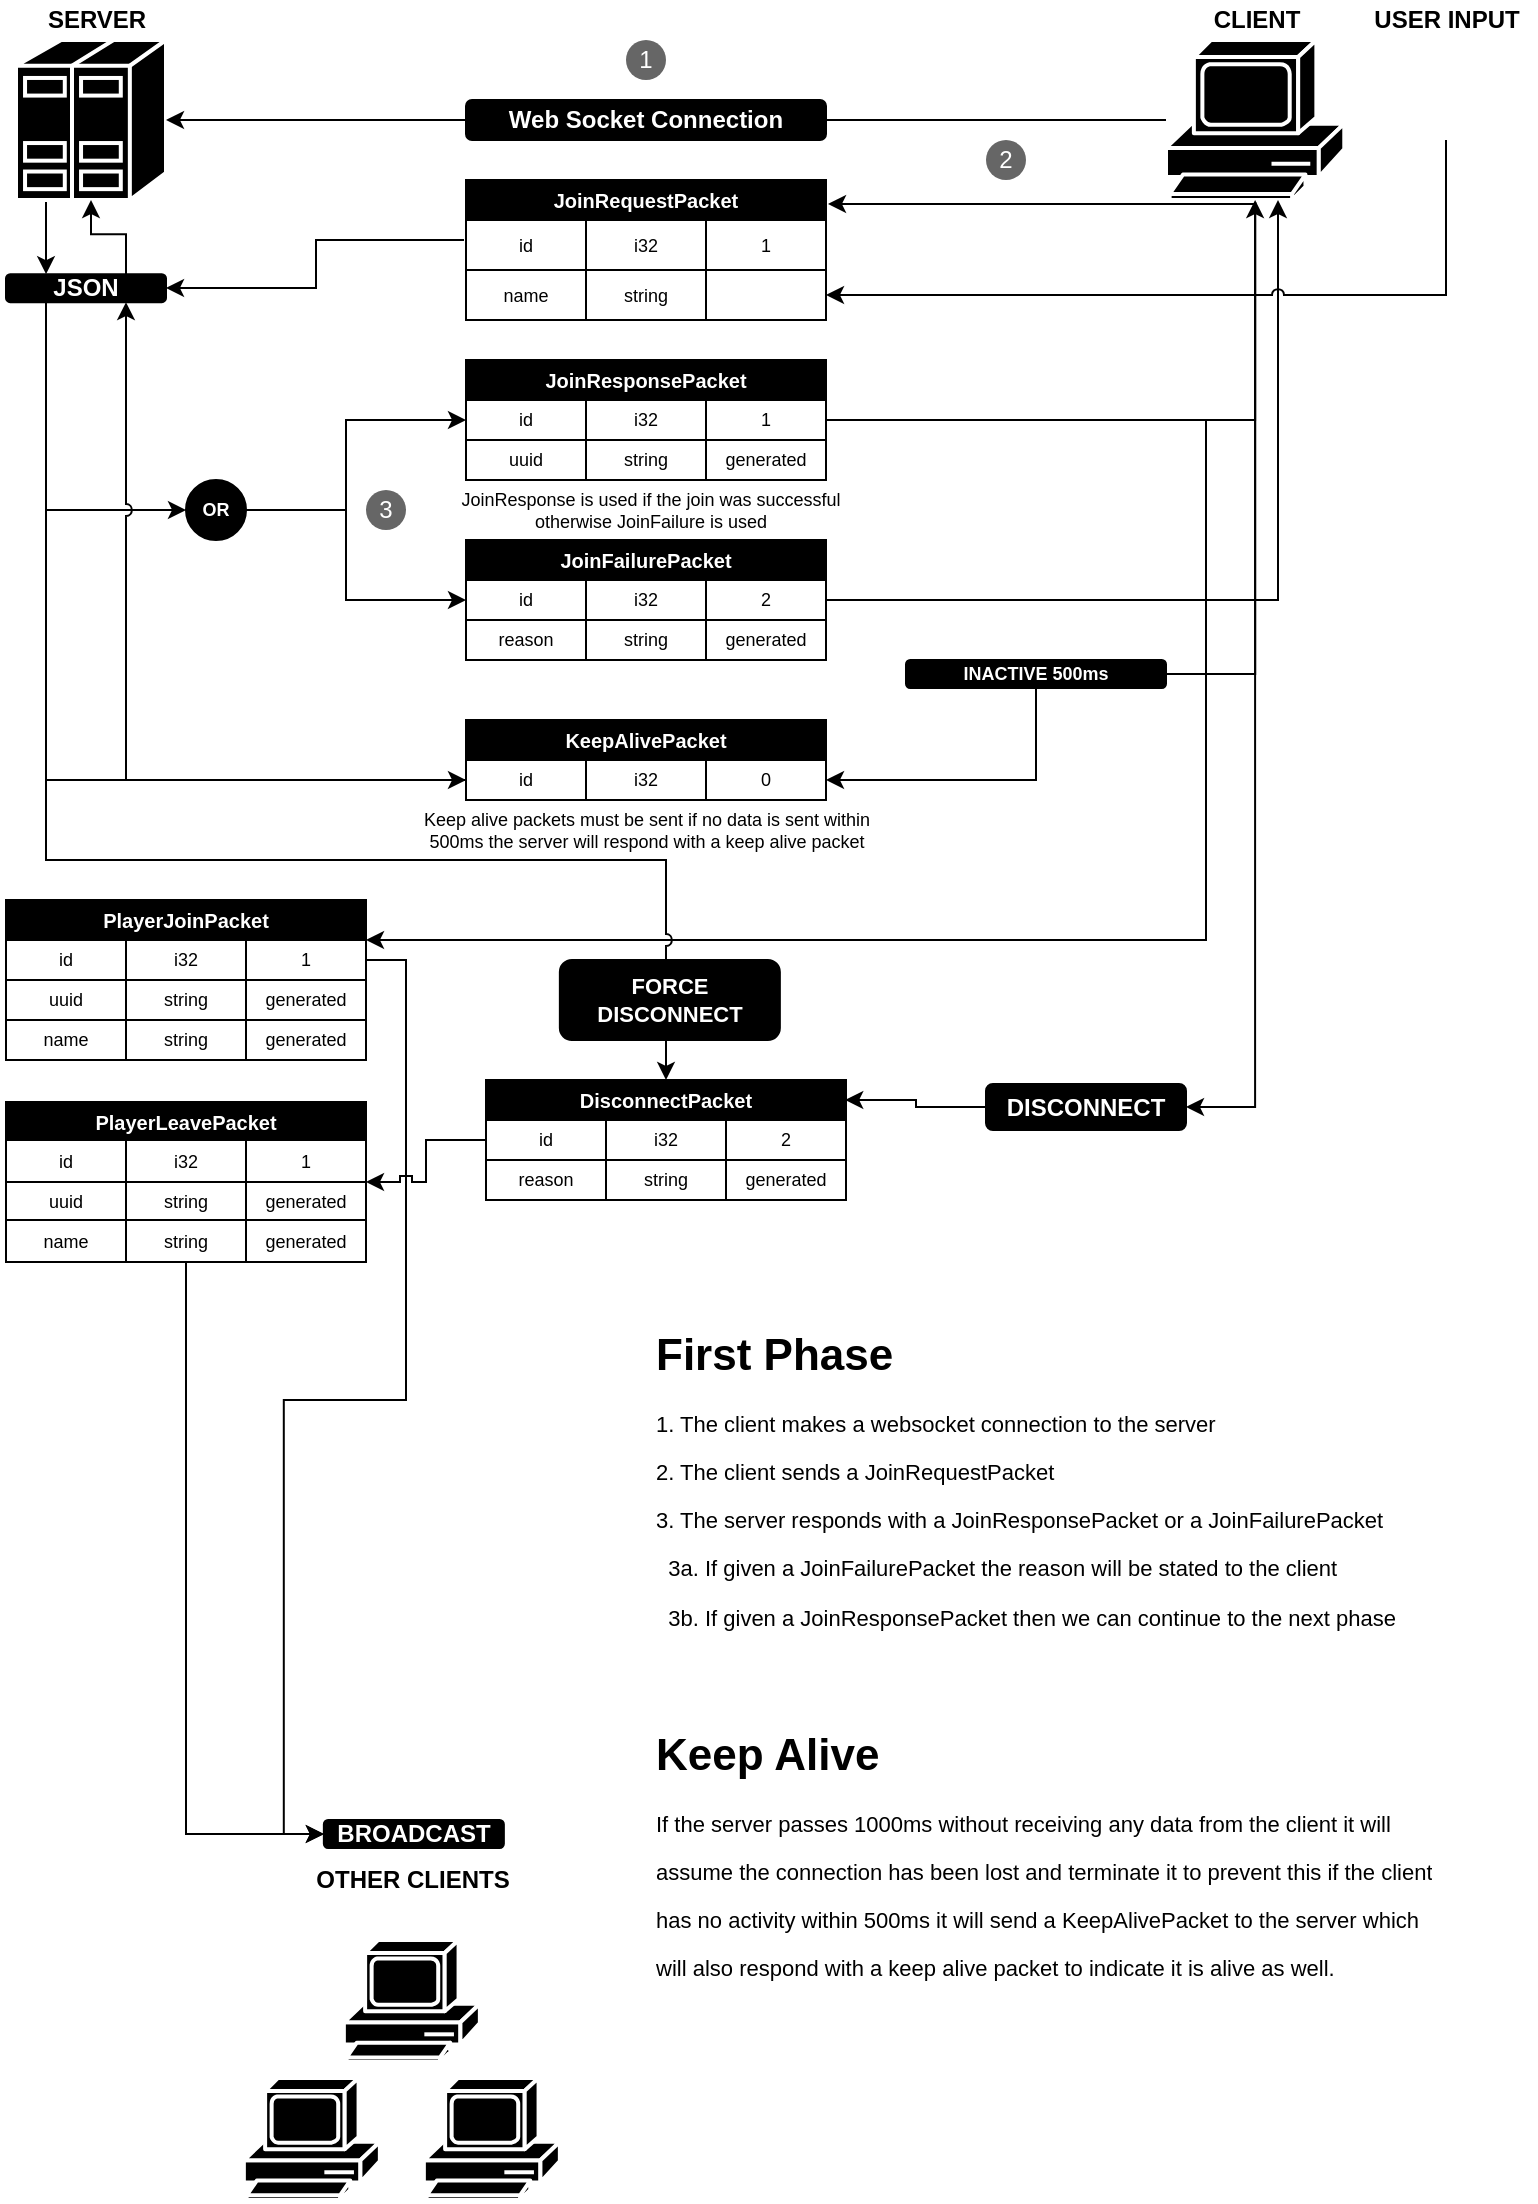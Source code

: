 <mxfile version="14.6.12" type="device"><diagram name="Page-1" id="c37626ed-c26b-45fb-9056-f9ebc6bb27b6"><mxGraphModel dx="1600" dy="981" grid="1" gridSize="10" guides="1" tooltips="1" connect="1" arrows="1" fold="1" page="1" pageScale="1" pageWidth="827" pageHeight="1169" background="#ffffff" math="0" shadow="0"><root><mxCell id="0"/><mxCell id="1" parent="0"/><mxCell id="gqt94MfRXLtXAEJnnsyI-253" value="" style="edgeStyle=orthogonalEdgeStyle;rounded=0;orthogonalLoop=1;jettySize=auto;html=1;exitX=0.5;exitY=1;exitDx=0;exitDy=0;exitPerimeter=0;entryX=1;entryY=0.5;entryDx=0;entryDy=0;fontSize=9;fontColor=#FFFFFF;endArrow=none;jumpStyle=arc;" edge="1" parent="1" source="gqt94MfRXLtXAEJnnsyI-6" target="gqt94MfRXLtXAEJnnsyI-239"><mxGeometry relative="1" as="geometry"><mxPoint x="664.57" y="120" as="sourcePoint"/><mxPoint x="450" y="410" as="targetPoint"/><Array as="points"><mxPoint x="665" y="357"/></Array></mxGeometry></mxCell><mxCell id="gqt94MfRXLtXAEJnnsyI-249" style="edgeStyle=orthogonalEdgeStyle;rounded=0;orthogonalLoop=1;jettySize=auto;html=1;exitX=0;exitY=1;exitDx=0;exitDy=0;exitPerimeter=0;entryX=0.25;entryY=0;entryDx=0;entryDy=0;fontSize=9;fontColor=#FFFFFF;" edge="1" parent="1" source="gqt94MfRXLtXAEJnnsyI-3" target="gqt94MfRXLtXAEJnnsyI-70"><mxGeometry relative="1" as="geometry"><Array as="points"><mxPoint x="60" y="120"/></Array></mxGeometry></mxCell><mxCell id="gqt94MfRXLtXAEJnnsyI-3" value="" style="shape=mxgraph.cisco.servers.standard_host;html=1;pointerEvents=1;dashed=0;strokeColor=#ffffff;strokeWidth=2;verticalLabelPosition=bottom;verticalAlign=top;align=center;outlineConnect=0;fillColor=#000000;" vertex="1" parent="1"><mxGeometry x="45" y="40" width="75" height="80" as="geometry"/></mxCell><mxCell id="gqt94MfRXLtXAEJnnsyI-5" value="&lt;b&gt;SERVER&lt;/b&gt;" style="text;html=1;align=center;verticalAlign=middle;resizable=0;points=[];autosize=1;strokeColor=none;" vertex="1" parent="1"><mxGeometry x="55" y="20" width="60" height="20" as="geometry"/></mxCell><mxCell id="gqt94MfRXLtXAEJnnsyI-13" style="edgeStyle=orthogonalEdgeStyle;rounded=0;orthogonalLoop=1;jettySize=auto;html=1;entryX=1;entryY=0.5;entryDx=0;entryDy=0;entryPerimeter=0;startArrow=none;" edge="1" parent="1" source="gqt94MfRXLtXAEJnnsyI-65" target="gqt94MfRXLtXAEJnnsyI-3"><mxGeometry relative="1" as="geometry"/></mxCell><mxCell id="gqt94MfRXLtXAEJnnsyI-170" style="edgeStyle=orthogonalEdgeStyle;rounded=0;orthogonalLoop=1;jettySize=auto;html=1;fontSize=9;fontColor=#FFFFFF;" edge="1" parent="1" source="gqt94MfRXLtXAEJnnsyI-6"><mxGeometry relative="1" as="geometry"><mxPoint x="451" y="122" as="targetPoint"/><Array as="points"><mxPoint x="665" y="122"/></Array></mxGeometry></mxCell><mxCell id="gqt94MfRXLtXAEJnnsyI-252" style="edgeStyle=orthogonalEdgeStyle;rounded=0;orthogonalLoop=1;jettySize=auto;html=1;exitX=0.5;exitY=1;exitDx=0;exitDy=0;exitPerimeter=0;entryX=1;entryY=0.5;entryDx=0;entryDy=0;fontSize=9;fontColor=#FFFFFF;startArrow=none;" edge="1" parent="1" source="gqt94MfRXLtXAEJnnsyI-239" target="gqt94MfRXLtXAEJnnsyI-229"><mxGeometry relative="1" as="geometry"/></mxCell><mxCell id="gqt94MfRXLtXAEJnnsyI-284" style="edgeStyle=orthogonalEdgeStyle;rounded=0;jumpStyle=sharp;orthogonalLoop=1;jettySize=auto;html=1;entryX=1;entryY=0.5;entryDx=0;entryDy=0;shadow=0;fontSize=9;fontColor=#FFFFFF;strokeColor=#000000;" edge="1" parent="1" source="gqt94MfRXLtXAEJnnsyI-6" target="gqt94MfRXLtXAEJnnsyI-283"><mxGeometry relative="1" as="geometry"/></mxCell><mxCell id="gqt94MfRXLtXAEJnnsyI-6" value="" style="shape=mxgraph.cisco.computers_and_peripherals.pc;html=1;pointerEvents=1;dashed=0;strokeColor=#ffffff;strokeWidth=2;verticalLabelPosition=bottom;verticalAlign=top;align=center;outlineConnect=0;fillColor=#000000;" vertex="1" parent="1"><mxGeometry x="620" y="40" width="89.14" height="80" as="geometry"/></mxCell><mxCell id="gqt94MfRXLtXAEJnnsyI-7" value="CLIENT" style="text;html=1;align=center;verticalAlign=middle;resizable=0;points=[];autosize=1;strokeColor=none;fontStyle=1" vertex="1" parent="1"><mxGeometry x="634.57" y="20" width="60" height="20" as="geometry"/></mxCell><mxCell id="gqt94MfRXLtXAEJnnsyI-15" value="1" style="ellipse;whiteSpace=wrap;html=1;aspect=fixed;strokeColor=none;fontColor=#FFFFFF;fillColor=#666666;" vertex="1" parent="1"><mxGeometry x="350" y="40" width="20" height="20" as="geometry"/></mxCell><mxCell id="gqt94MfRXLtXAEJnnsyI-65" value="&amp;nbsp;Web Socket Connection&amp;nbsp;" style="rounded=1;whiteSpace=wrap;html=1;fontColor=#FFFFFF;fillColor=#000000;gradientColor=none;fontStyle=1" vertex="1" parent="1"><mxGeometry x="270" y="70" width="180" height="20" as="geometry"/></mxCell><mxCell id="gqt94MfRXLtXAEJnnsyI-66" value="" style="edgeStyle=orthogonalEdgeStyle;rounded=0;orthogonalLoop=1;jettySize=auto;html=1;entryX=1;entryY=0.5;entryDx=0;entryDy=0;entryPerimeter=0;endArrow=none;" edge="1" parent="1" source="gqt94MfRXLtXAEJnnsyI-6" target="gqt94MfRXLtXAEJnnsyI-65"><mxGeometry relative="1" as="geometry"><mxPoint x="680" y="80" as="sourcePoint"/><mxPoint x="115" y="80" as="targetPoint"/></mxGeometry></mxCell><mxCell id="gqt94MfRXLtXAEJnnsyI-161" style="edgeStyle=orthogonalEdgeStyle;rounded=0;orthogonalLoop=1;jettySize=auto;html=1;exitX=0.25;exitY=1;exitDx=0;exitDy=0;entryX=0;entryY=0.5;entryDx=0;entryDy=0;fontSize=9;fontColor=#FFFFFF;shadow=0;" edge="1" parent="1" source="gqt94MfRXLtXAEJnnsyI-70" target="gqt94MfRXLtXAEJnnsyI-159"><mxGeometry relative="1" as="geometry"/></mxCell><mxCell id="gqt94MfRXLtXAEJnnsyI-248" style="edgeStyle=orthogonalEdgeStyle;rounded=0;orthogonalLoop=1;jettySize=auto;html=1;exitX=0.75;exitY=0;exitDx=0;exitDy=0;fontSize=9;fontColor=#FFFFFF;" edge="1" parent="1" source="gqt94MfRXLtXAEJnnsyI-70" target="gqt94MfRXLtXAEJnnsyI-3"><mxGeometry relative="1" as="geometry"/></mxCell><mxCell id="gqt94MfRXLtXAEJnnsyI-254" style="edgeStyle=orthogonalEdgeStyle;rounded=0;orthogonalLoop=1;jettySize=auto;html=1;exitX=0.25;exitY=1;exitDx=0;exitDy=0;entryX=0;entryY=0.5;entryDx=0;entryDy=0;fontSize=9;fontColor=#FFFFFF;" edge="1" parent="1" source="gqt94MfRXLtXAEJnnsyI-70" target="gqt94MfRXLtXAEJnnsyI-229"><mxGeometry relative="1" as="geometry"/></mxCell><mxCell id="gqt94MfRXLtXAEJnnsyI-70" value="&lt;b&gt;JSON&lt;/b&gt;" style="rounded=1;whiteSpace=wrap;html=1;fontColor=#FFFFFF;fillColor=#000000;gradientColor=none;" vertex="1" parent="1"><mxGeometry x="40" y="157.07" width="80" height="14" as="geometry"/></mxCell><mxCell id="gqt94MfRXLtXAEJnnsyI-117" style="edgeStyle=orthogonalEdgeStyle;rounded=0;orthogonalLoop=1;jettySize=auto;html=1;fontColor=#FFFFFF;" edge="1" parent="1" source="gqt94MfRXLtXAEJnnsyI-97"><mxGeometry relative="1" as="geometry"><mxPoint x="120" y="164" as="targetPoint"/><Array as="points"><mxPoint x="195" y="140"/><mxPoint x="195" y="164"/></Array></mxGeometry></mxCell><mxCell id="gqt94MfRXLtXAEJnnsyI-97" value="JoinRequestPacket" style="shape=table;html=1;whiteSpace=wrap;startSize=20;container=1;collapsible=0;childLayout=tableLayout;fontStyle=1;align=center;rounded=0;shadow=0;sketch=0;fontColor=#FFFFFF;fillColor=#000000;gradientColor=none;fontSize=10;swimlaneFillColor=none;perimeterSpacing=1;" vertex="1" parent="1"><mxGeometry x="270" y="110" width="180" height="70" as="geometry"/></mxCell><mxCell id="gqt94MfRXLtXAEJnnsyI-102" value="" style="shape=partialRectangle;html=1;whiteSpace=wrap;collapsible=0;dropTarget=0;pointerEvents=0;fillColor=none;top=0;left=0;bottom=0;right=0;points=[[0,0.5],[1,0.5]];portConstraint=eastwest;" vertex="1" parent="gqt94MfRXLtXAEJnnsyI-97"><mxGeometry y="20" width="180" height="25" as="geometry"/></mxCell><mxCell id="gqt94MfRXLtXAEJnnsyI-103" value="id" style="shape=partialRectangle;html=1;whiteSpace=wrap;connectable=0;fillColor=none;top=0;left=0;bottom=0;right=0;overflow=hidden;fontSize=9;" vertex="1" parent="gqt94MfRXLtXAEJnnsyI-102"><mxGeometry width="60" height="25" as="geometry"/></mxCell><mxCell id="gqt94MfRXLtXAEJnnsyI-104" value="i32" style="shape=partialRectangle;html=1;whiteSpace=wrap;connectable=0;fillColor=none;top=0;left=0;bottom=0;right=0;overflow=hidden;fontSize=9;" vertex="1" parent="gqt94MfRXLtXAEJnnsyI-102"><mxGeometry x="60" width="60" height="25" as="geometry"/></mxCell><mxCell id="gqt94MfRXLtXAEJnnsyI-105" value="1" style="shape=partialRectangle;html=1;whiteSpace=wrap;connectable=0;fillColor=none;top=0;left=0;bottom=0;right=0;overflow=hidden;fontSize=9;" vertex="1" parent="gqt94MfRXLtXAEJnnsyI-102"><mxGeometry x="120" width="60" height="25" as="geometry"/></mxCell><mxCell id="gqt94MfRXLtXAEJnnsyI-106" value="" style="shape=partialRectangle;html=1;whiteSpace=wrap;collapsible=0;dropTarget=0;pointerEvents=0;fillColor=none;top=0;left=0;bottom=0;right=0;points=[[0,0.5],[1,0.5]];portConstraint=eastwest;" vertex="1" parent="gqt94MfRXLtXAEJnnsyI-97"><mxGeometry y="45" width="180" height="25" as="geometry"/></mxCell><mxCell id="gqt94MfRXLtXAEJnnsyI-107" value="name" style="shape=partialRectangle;html=1;whiteSpace=wrap;connectable=0;fillColor=none;top=0;left=0;bottom=0;right=0;overflow=hidden;fontSize=9;" vertex="1" parent="gqt94MfRXLtXAEJnnsyI-106"><mxGeometry width="60" height="25" as="geometry"/></mxCell><mxCell id="gqt94MfRXLtXAEJnnsyI-108" value="string" style="shape=partialRectangle;html=1;whiteSpace=wrap;connectable=0;fillColor=none;top=0;left=0;bottom=0;right=0;overflow=hidden;fontSize=9;" vertex="1" parent="gqt94MfRXLtXAEJnnsyI-106"><mxGeometry x="60" width="60" height="25" as="geometry"/></mxCell><mxCell id="gqt94MfRXLtXAEJnnsyI-109" value="" style="shape=partialRectangle;html=1;whiteSpace=wrap;connectable=0;fillColor=none;top=0;left=0;bottom=0;right=0;overflow=hidden;fontSize=9;" vertex="1" parent="gqt94MfRXLtXAEJnnsyI-106"><mxGeometry x="120" width="60" height="25" as="geometry"/></mxCell><mxCell id="gqt94MfRXLtXAEJnnsyI-128" value="JoinResponsePacket" style="shape=table;html=1;whiteSpace=wrap;startSize=20;container=1;collapsible=0;childLayout=tableLayout;fontStyle=1;align=center;rounded=0;shadow=0;sketch=0;fontColor=#FFFFFF;fillColor=#000000;gradientColor=none;fontSize=10;" vertex="1" parent="1"><mxGeometry x="270" y="200" width="180" height="60" as="geometry"/></mxCell><mxCell id="gqt94MfRXLtXAEJnnsyI-129" value="" style="shape=partialRectangle;html=1;whiteSpace=wrap;collapsible=0;dropTarget=0;pointerEvents=0;fillColor=none;top=0;left=0;bottom=0;right=0;points=[[0,0.5],[1,0.5]];portConstraint=eastwest;" vertex="1" parent="gqt94MfRXLtXAEJnnsyI-128"><mxGeometry y="20" width="180" height="20" as="geometry"/></mxCell><mxCell id="gqt94MfRXLtXAEJnnsyI-130" value="id" style="shape=partialRectangle;html=1;whiteSpace=wrap;connectable=0;fillColor=none;top=0;left=0;bottom=0;right=0;overflow=hidden;fontSize=9;" vertex="1" parent="gqt94MfRXLtXAEJnnsyI-129"><mxGeometry width="60" height="20" as="geometry"/></mxCell><mxCell id="gqt94MfRXLtXAEJnnsyI-131" value="i32" style="shape=partialRectangle;html=1;whiteSpace=wrap;connectable=0;fillColor=none;top=0;left=0;bottom=0;right=0;overflow=hidden;fontSize=9;" vertex="1" parent="gqt94MfRXLtXAEJnnsyI-129"><mxGeometry x="60" width="60" height="20" as="geometry"/></mxCell><mxCell id="gqt94MfRXLtXAEJnnsyI-132" value="1" style="shape=partialRectangle;html=1;whiteSpace=wrap;connectable=0;fillColor=none;top=0;left=0;bottom=0;right=0;overflow=hidden;fontSize=9;" vertex="1" parent="gqt94MfRXLtXAEJnnsyI-129"><mxGeometry x="120" width="60" height="20" as="geometry"/></mxCell><mxCell id="gqt94MfRXLtXAEJnnsyI-133" value="" style="shape=partialRectangle;html=1;whiteSpace=wrap;collapsible=0;dropTarget=0;pointerEvents=0;fillColor=none;top=0;left=0;bottom=0;right=0;points=[[0,0.5],[1,0.5]];portConstraint=eastwest;" vertex="1" parent="gqt94MfRXLtXAEJnnsyI-128"><mxGeometry y="40" width="180" height="20" as="geometry"/></mxCell><mxCell id="gqt94MfRXLtXAEJnnsyI-134" value="uuid" style="shape=partialRectangle;html=1;whiteSpace=wrap;connectable=0;fillColor=none;top=0;left=0;bottom=0;right=0;overflow=hidden;fontSize=9;" vertex="1" parent="gqt94MfRXLtXAEJnnsyI-133"><mxGeometry width="60" height="20" as="geometry"/></mxCell><mxCell id="gqt94MfRXLtXAEJnnsyI-135" value="string" style="shape=partialRectangle;html=1;whiteSpace=wrap;connectable=0;fillColor=none;top=0;left=0;bottom=0;right=0;overflow=hidden;fontSize=9;" vertex="1" parent="gqt94MfRXLtXAEJnnsyI-133"><mxGeometry x="60" width="60" height="20" as="geometry"/></mxCell><mxCell id="gqt94MfRXLtXAEJnnsyI-136" value="&lt;font style=&quot;font-size: 9px&quot;&gt;generated&lt;/font&gt;" style="shape=partialRectangle;html=1;whiteSpace=wrap;connectable=0;fillColor=none;top=0;left=0;bottom=0;right=0;overflow=hidden;fontSize=9;" vertex="1" parent="gqt94MfRXLtXAEJnnsyI-133"><mxGeometry x="120" width="60" height="20" as="geometry"/></mxCell><mxCell id="gqt94MfRXLtXAEJnnsyI-146" value="JoinFailurePacket" style="shape=table;html=1;whiteSpace=wrap;startSize=20;container=1;collapsible=0;childLayout=tableLayout;fontStyle=1;align=center;rounded=0;shadow=0;sketch=0;fontColor=#FFFFFF;fillColor=#000000;gradientColor=none;fontSize=10;" vertex="1" parent="1"><mxGeometry x="270" y="290" width="180" height="60" as="geometry"/></mxCell><mxCell id="gqt94MfRXLtXAEJnnsyI-147" value="" style="shape=partialRectangle;html=1;whiteSpace=wrap;collapsible=0;dropTarget=0;pointerEvents=0;fillColor=none;top=0;left=0;bottom=0;right=0;points=[[0,0.5],[1,0.5]];portConstraint=eastwest;" vertex="1" parent="gqt94MfRXLtXAEJnnsyI-146"><mxGeometry y="20" width="180" height="20" as="geometry"/></mxCell><mxCell id="gqt94MfRXLtXAEJnnsyI-148" value="id" style="shape=partialRectangle;html=1;whiteSpace=wrap;connectable=0;fillColor=none;top=0;left=0;bottom=0;right=0;overflow=hidden;fontSize=9;" vertex="1" parent="gqt94MfRXLtXAEJnnsyI-147"><mxGeometry width="60" height="20" as="geometry"/></mxCell><mxCell id="gqt94MfRXLtXAEJnnsyI-149" value="i32" style="shape=partialRectangle;html=1;whiteSpace=wrap;connectable=0;fillColor=none;top=0;left=0;bottom=0;right=0;overflow=hidden;fontSize=9;" vertex="1" parent="gqt94MfRXLtXAEJnnsyI-147"><mxGeometry x="60" width="60" height="20" as="geometry"/></mxCell><mxCell id="gqt94MfRXLtXAEJnnsyI-150" value="2" style="shape=partialRectangle;html=1;whiteSpace=wrap;connectable=0;fillColor=none;top=0;left=0;bottom=0;right=0;overflow=hidden;fontSize=9;" vertex="1" parent="gqt94MfRXLtXAEJnnsyI-147"><mxGeometry x="120" width="60" height="20" as="geometry"/></mxCell><mxCell id="gqt94MfRXLtXAEJnnsyI-151" value="" style="shape=partialRectangle;html=1;whiteSpace=wrap;collapsible=0;dropTarget=0;pointerEvents=0;fillColor=none;top=0;left=0;bottom=0;right=0;points=[[0,0.5],[1,0.5]];portConstraint=eastwest;" vertex="1" parent="gqt94MfRXLtXAEJnnsyI-146"><mxGeometry y="40" width="180" height="20" as="geometry"/></mxCell><mxCell id="gqt94MfRXLtXAEJnnsyI-152" value="reason" style="shape=partialRectangle;html=1;whiteSpace=wrap;connectable=0;fillColor=none;top=0;left=0;bottom=0;right=0;overflow=hidden;fontSize=9;" vertex="1" parent="gqt94MfRXLtXAEJnnsyI-151"><mxGeometry width="60" height="20" as="geometry"/></mxCell><mxCell id="gqt94MfRXLtXAEJnnsyI-153" value="string" style="shape=partialRectangle;html=1;whiteSpace=wrap;connectable=0;fillColor=none;top=0;left=0;bottom=0;right=0;overflow=hidden;fontSize=9;" vertex="1" parent="gqt94MfRXLtXAEJnnsyI-151"><mxGeometry x="60" width="60" height="20" as="geometry"/></mxCell><mxCell id="gqt94MfRXLtXAEJnnsyI-154" value="&lt;font style=&quot;font-size: 9px&quot;&gt;generated&lt;br&gt;&lt;/font&gt;" style="shape=partialRectangle;html=1;whiteSpace=wrap;connectable=0;fillColor=none;top=0;left=0;bottom=0;right=0;overflow=hidden;fontSize=9;" vertex="1" parent="gqt94MfRXLtXAEJnnsyI-151"><mxGeometry x="120" width="60" height="20" as="geometry"/></mxCell><mxCell id="gqt94MfRXLtXAEJnnsyI-162" style="edgeStyle=orthogonalEdgeStyle;rounded=0;orthogonalLoop=1;jettySize=auto;html=1;fontSize=9;fontColor=#FFFFFF;" edge="1" parent="1" source="gqt94MfRXLtXAEJnnsyI-159" target="gqt94MfRXLtXAEJnnsyI-128"><mxGeometry relative="1" as="geometry"><Array as="points"><mxPoint x="210" y="275"/><mxPoint x="210" y="230"/></Array></mxGeometry></mxCell><mxCell id="gqt94MfRXLtXAEJnnsyI-163" style="edgeStyle=orthogonalEdgeStyle;rounded=0;orthogonalLoop=1;jettySize=auto;html=1;entryX=0;entryY=0.5;entryDx=0;entryDy=0;fontSize=9;fontColor=#FFFFFF;" edge="1" parent="1" source="gqt94MfRXLtXAEJnnsyI-159" target="gqt94MfRXLtXAEJnnsyI-147"><mxGeometry relative="1" as="geometry"><Array as="points"><mxPoint x="210" y="275"/><mxPoint x="210" y="320"/></Array></mxGeometry></mxCell><mxCell id="gqt94MfRXLtXAEJnnsyI-159" value="&lt;b&gt;OR&lt;/b&gt;" style="ellipse;whiteSpace=wrap;html=1;aspect=fixed;rounded=0;shadow=0;sketch=0;fontSize=9;fontColor=#FFFFFF;fillColor=#000000;gradientColor=none;" vertex="1" parent="1"><mxGeometry x="130" y="260" width="30" height="30" as="geometry"/></mxCell><mxCell id="gqt94MfRXLtXAEJnnsyI-165" style="edgeStyle=orthogonalEdgeStyle;rounded=0;orthogonalLoop=1;jettySize=auto;html=1;fontSize=9;fontColor=#FFFFFF;jumpStyle=arc;" edge="1" parent="1" source="gqt94MfRXLtXAEJnnsyI-147" target="gqt94MfRXLtXAEJnnsyI-6"><mxGeometry relative="1" as="geometry"><Array as="points"><mxPoint x="676" y="320"/></Array></mxGeometry></mxCell><mxCell id="gqt94MfRXLtXAEJnnsyI-168" value="2" style="ellipse;whiteSpace=wrap;html=1;aspect=fixed;strokeColor=none;fontColor=#FFFFFF;fillColor=#666666;" vertex="1" parent="1"><mxGeometry x="530" y="90" width="20" height="20" as="geometry"/></mxCell><mxCell id="gqt94MfRXLtXAEJnnsyI-169" value="3" style="ellipse;whiteSpace=wrap;html=1;aspect=fixed;strokeColor=none;fontColor=#FFFFFF;fillColor=#666666;" vertex="1" parent="1"><mxGeometry x="220" y="265" width="20" height="20" as="geometry"/></mxCell><mxCell id="gqt94MfRXLtXAEJnnsyI-172" value="" style="shape=mxgraph.cisco.computers_and_peripherals.pc;html=1;pointerEvents=1;dashed=0;strokeColor=#ffffff;strokeWidth=2;verticalLabelPosition=bottom;verticalAlign=top;align=center;outlineConnect=0;rounded=0;shadow=0;sketch=0;fontSize=9;fontColor=#FFFFFF;fillColor=#000000;" vertex="1" parent="1"><mxGeometry x="158.93" y="1058.97" width="68" height="61.03" as="geometry"/></mxCell><mxCell id="gqt94MfRXLtXAEJnnsyI-173" value="" style="shape=mxgraph.cisco.computers_and_peripherals.pc;html=1;pointerEvents=1;dashed=0;strokeColor=#ffffff;strokeWidth=2;verticalLabelPosition=bottom;verticalAlign=top;align=center;outlineConnect=0;rounded=0;shadow=0;sketch=0;fontSize=9;fontColor=#FFFFFF;fillColor=#000000;" vertex="1" parent="1"><mxGeometry x="248.93" y="1058.97" width="68" height="61.03" as="geometry"/></mxCell><mxCell id="gqt94MfRXLtXAEJnnsyI-174" value="" style="shape=mxgraph.cisco.computers_and_peripherals.pc;html=1;pointerEvents=1;dashed=0;strokeColor=#ffffff;strokeWidth=2;verticalLabelPosition=bottom;verticalAlign=top;align=center;outlineConnect=0;rounded=0;shadow=0;sketch=0;fontSize=9;fontColor=#FFFFFF;fillColor=#000000;" vertex="1" parent="1"><mxGeometry x="208.93" y="990" width="68" height="61.03" as="geometry"/></mxCell><mxCell id="gqt94MfRXLtXAEJnnsyI-225" value="" style="shape=image;html=1;verticalAlign=top;verticalLabelPosition=bottom;labelBackgroundColor=#ffffff;imageAspect=0;aspect=fixed;image=https://cdn0.iconfinder.com/data/icons/zondicons/20/keyboard-128.png;rounded=0;shadow=0;sketch=0;fontSize=9;fontColor=#FFFFFF;fillColor=#000000;gradientColor=#ffffff;comic=0;fixDash=0;perimeterSpacing=0;" vertex="1" parent="1"><mxGeometry x="733" y="36" width="54" height="54" as="geometry"/></mxCell><mxCell id="gqt94MfRXLtXAEJnnsyI-226" value="USER INPUT" style="text;html=1;align=center;verticalAlign=middle;resizable=0;points=[];autosize=1;strokeColor=none;fontStyle=1" vertex="1" parent="1"><mxGeometry x="715" y="20" width="90" height="20" as="geometry"/></mxCell><mxCell id="gqt94MfRXLtXAEJnnsyI-228" value="KeepAlivePacket" style="shape=table;html=1;whiteSpace=wrap;startSize=20;container=1;collapsible=0;childLayout=tableLayout;fontStyle=1;align=center;rounded=0;shadow=0;sketch=0;fontColor=#FFFFFF;fillColor=#000000;gradientColor=none;fontSize=10;" vertex="1" parent="1"><mxGeometry x="270" y="380" width="180" height="40" as="geometry"/></mxCell><mxCell id="gqt94MfRXLtXAEJnnsyI-229" value="" style="shape=partialRectangle;html=1;whiteSpace=wrap;collapsible=0;dropTarget=0;pointerEvents=0;fillColor=none;top=0;left=0;bottom=0;right=0;points=[[0,0.5],[1,0.5]];portConstraint=eastwest;" vertex="1" parent="gqt94MfRXLtXAEJnnsyI-228"><mxGeometry y="20" width="180" height="20" as="geometry"/></mxCell><mxCell id="gqt94MfRXLtXAEJnnsyI-230" value="id" style="shape=partialRectangle;html=1;whiteSpace=wrap;connectable=0;fillColor=none;top=0;left=0;bottom=0;right=0;overflow=hidden;fontSize=9;" vertex="1" parent="gqt94MfRXLtXAEJnnsyI-229"><mxGeometry width="60" height="20" as="geometry"/></mxCell><mxCell id="gqt94MfRXLtXAEJnnsyI-231" value="i32" style="shape=partialRectangle;html=1;whiteSpace=wrap;connectable=0;fillColor=none;top=0;left=0;bottom=0;right=0;overflow=hidden;fontSize=9;" vertex="1" parent="gqt94MfRXLtXAEJnnsyI-229"><mxGeometry x="60" width="60" height="20" as="geometry"/></mxCell><mxCell id="gqt94MfRXLtXAEJnnsyI-232" value="0" style="shape=partialRectangle;html=1;whiteSpace=wrap;connectable=0;fillColor=none;top=0;left=0;bottom=0;right=0;overflow=hidden;fontSize=9;" vertex="1" parent="gqt94MfRXLtXAEJnnsyI-229"><mxGeometry x="120" width="60" height="20" as="geometry"/></mxCell><mxCell id="gqt94MfRXLtXAEJnnsyI-247" style="edgeStyle=orthogonalEdgeStyle;rounded=0;orthogonalLoop=1;jettySize=auto;html=1;entryX=0.75;entryY=1;entryDx=0;entryDy=0;fontSize=9;fontColor=#FFFFFF;jumpStyle=arc;" edge="1" parent="1" source="gqt94MfRXLtXAEJnnsyI-229" target="gqt94MfRXLtXAEJnnsyI-70"><mxGeometry relative="1" as="geometry"/></mxCell><mxCell id="gqt94MfRXLtXAEJnnsyI-239" value="&lt;b style=&quot;font-size: 9px;&quot;&gt;INACTIVE 500ms&lt;/b&gt;" style="rounded=1;whiteSpace=wrap;html=1;fontColor=#FFFFFF;fillColor=#000000;gradientColor=none;fontSize=9;" vertex="1" parent="1"><mxGeometry x="490" y="350" width="130" height="14" as="geometry"/></mxCell><mxCell id="gqt94MfRXLtXAEJnnsyI-255" value="&lt;font color=&quot;#000000&quot;&gt;Keep alive packets must be sent if no data is sent within&lt;br&gt;500ms the server will respond with a keep alive packet&lt;br&gt;&lt;/font&gt;" style="text;html=1;align=center;verticalAlign=middle;resizable=0;points=[];autosize=1;strokeColor=none;fontSize=9;fontColor=#FFFFFF;" vertex="1" parent="1"><mxGeometry x="240" y="420" width="240" height="30" as="geometry"/></mxCell><mxCell id="gqt94MfRXLtXAEJnnsyI-256" value="&lt;font color=&quot;#000000&quot;&gt;JoinResponse is used if the join was successful&lt;br&gt;&amp;nbsp;otherwise JoinFailure is used&amp;nbsp;&lt;br&gt;&lt;/font&gt;" style="text;html=1;align=center;verticalAlign=middle;resizable=0;points=[];autosize=1;strokeColor=none;fontSize=9;fontColor=#FFFFFF;" vertex="1" parent="1"><mxGeometry x="262" y="262" width="200" height="26" as="geometry"/></mxCell><mxCell id="gqt94MfRXLtXAEJnnsyI-227" style="edgeStyle=orthogonalEdgeStyle;rounded=0;orthogonalLoop=1;jettySize=auto;html=1;fontSize=9;fontColor=#FFFFFF;jumpStyle=arc;" edge="1" parent="1" source="gqt94MfRXLtXAEJnnsyI-225" target="gqt94MfRXLtXAEJnnsyI-106"><mxGeometry relative="1" as="geometry"/></mxCell><mxCell id="gqt94MfRXLtXAEJnnsyI-164" style="edgeStyle=orthogonalEdgeStyle;rounded=0;orthogonalLoop=1;jettySize=auto;html=1;fontSize=9;fontColor=#FFFFFF;jumpStyle=none;" edge="1" parent="1" source="gqt94MfRXLtXAEJnnsyI-129" target="gqt94MfRXLtXAEJnnsyI-6"><mxGeometry relative="1" as="geometry"/></mxCell><mxCell id="gqt94MfRXLtXAEJnnsyI-257" value="" style="shape=image;html=1;verticalAlign=top;verticalLabelPosition=bottom;labelBackgroundColor=#ffffff;imageAspect=0;aspect=fixed;image=https://cdn0.iconfinder.com/data/icons/zondicons/20/keyboard-128.png;rounded=0;shadow=0;sketch=0;fontSize=9;fontColor=#FFFFFF;fillColor=#000000;gradientColor=#ffffff;comic=0;fixDash=0;perimeterSpacing=0;" vertex="1" parent="1"><mxGeometry x="414" y="160" width="12.93" height="12.93" as="geometry"/></mxCell><mxCell id="gqt94MfRXLtXAEJnnsyI-258" value="&lt;b&gt;OTHER CLIENTS&lt;/b&gt;" style="text;html=1;align=center;verticalAlign=middle;resizable=0;points=[];autosize=1;strokeColor=none;" vertex="1" parent="1"><mxGeometry x="187.93" y="950" width="110" height="20" as="geometry"/></mxCell><mxCell id="gqt94MfRXLtXAEJnnsyI-260" value="&lt;b&gt;BROADCAST&lt;/b&gt;" style="rounded=1;whiteSpace=wrap;html=1;fontColor=#FFFFFF;fillColor=#000000;gradientColor=none;" vertex="1" parent="1"><mxGeometry x="198.93" y="930" width="90" height="14" as="geometry"/></mxCell><mxCell id="gqt94MfRXLtXAEJnnsyI-262" value="PlayerJoinPacket" style="shape=table;html=1;whiteSpace=wrap;startSize=20;container=1;collapsible=0;childLayout=tableLayout;fontStyle=1;align=center;rounded=0;shadow=0;sketch=0;fontColor=#FFFFFF;fillColor=#000000;gradientColor=none;fontSize=10;" vertex="1" parent="1"><mxGeometry x="40" y="470" width="180" height="80" as="geometry"/></mxCell><mxCell id="gqt94MfRXLtXAEJnnsyI-263" value="" style="shape=partialRectangle;html=1;whiteSpace=wrap;collapsible=0;dropTarget=0;pointerEvents=0;fillColor=none;top=0;left=0;bottom=0;right=0;points=[[0,0.5],[1,0.5]];portConstraint=eastwest;" vertex="1" parent="gqt94MfRXLtXAEJnnsyI-262"><mxGeometry y="20" width="180" height="20" as="geometry"/></mxCell><mxCell id="gqt94MfRXLtXAEJnnsyI-264" value="id" style="shape=partialRectangle;html=1;whiteSpace=wrap;connectable=0;fillColor=none;top=0;left=0;bottom=0;right=0;overflow=hidden;fontSize=9;" vertex="1" parent="gqt94MfRXLtXAEJnnsyI-263"><mxGeometry width="60" height="20" as="geometry"/></mxCell><mxCell id="gqt94MfRXLtXAEJnnsyI-265" value="i32" style="shape=partialRectangle;html=1;whiteSpace=wrap;connectable=0;fillColor=none;top=0;left=0;bottom=0;right=0;overflow=hidden;fontSize=9;" vertex="1" parent="gqt94MfRXLtXAEJnnsyI-263"><mxGeometry x="60" width="60" height="20" as="geometry"/></mxCell><mxCell id="gqt94MfRXLtXAEJnnsyI-266" value="1" style="shape=partialRectangle;html=1;whiteSpace=wrap;connectable=0;fillColor=none;top=0;left=0;bottom=0;right=0;overflow=hidden;fontSize=9;" vertex="1" parent="gqt94MfRXLtXAEJnnsyI-263"><mxGeometry x="120" width="60" height="20" as="geometry"/></mxCell><mxCell id="gqt94MfRXLtXAEJnnsyI-267" value="" style="shape=partialRectangle;html=1;whiteSpace=wrap;collapsible=0;dropTarget=0;pointerEvents=0;fillColor=none;top=0;left=0;bottom=0;right=0;points=[[0,0.5],[1,0.5]];portConstraint=eastwest;" vertex="1" parent="gqt94MfRXLtXAEJnnsyI-262"><mxGeometry y="40" width="180" height="20" as="geometry"/></mxCell><mxCell id="gqt94MfRXLtXAEJnnsyI-268" value="uuid" style="shape=partialRectangle;html=1;whiteSpace=wrap;connectable=0;fillColor=none;top=0;left=0;bottom=0;right=0;overflow=hidden;fontSize=9;" vertex="1" parent="gqt94MfRXLtXAEJnnsyI-267"><mxGeometry width="60" height="20" as="geometry"/></mxCell><mxCell id="gqt94MfRXLtXAEJnnsyI-269" value="string" style="shape=partialRectangle;html=1;whiteSpace=wrap;connectable=0;fillColor=none;top=0;left=0;bottom=0;right=0;overflow=hidden;fontSize=9;" vertex="1" parent="gqt94MfRXLtXAEJnnsyI-267"><mxGeometry x="60" width="60" height="20" as="geometry"/></mxCell><mxCell id="gqt94MfRXLtXAEJnnsyI-270" value="&lt;font style=&quot;font-size: 9px&quot;&gt;generated&lt;/font&gt;" style="shape=partialRectangle;html=1;whiteSpace=wrap;connectable=0;fillColor=none;top=0;left=0;bottom=0;right=0;overflow=hidden;fontSize=9;" vertex="1" parent="gqt94MfRXLtXAEJnnsyI-267"><mxGeometry x="120" width="60" height="20" as="geometry"/></mxCell><mxCell id="gqt94MfRXLtXAEJnnsyI-277" value="" style="shape=partialRectangle;html=1;whiteSpace=wrap;collapsible=0;dropTarget=0;pointerEvents=0;fillColor=none;top=0;left=0;bottom=0;right=0;points=[[0,0.5],[1,0.5]];portConstraint=eastwest;" vertex="1" parent="gqt94MfRXLtXAEJnnsyI-262"><mxGeometry y="60" width="180" height="20" as="geometry"/></mxCell><mxCell id="gqt94MfRXLtXAEJnnsyI-278" value="name" style="shape=partialRectangle;html=1;whiteSpace=wrap;connectable=0;fillColor=none;top=0;left=0;bottom=0;right=0;overflow=hidden;fontSize=9;" vertex="1" parent="gqt94MfRXLtXAEJnnsyI-277"><mxGeometry width="60" height="20" as="geometry"/></mxCell><mxCell id="gqt94MfRXLtXAEJnnsyI-279" value="string" style="shape=partialRectangle;html=1;whiteSpace=wrap;connectable=0;fillColor=none;top=0;left=0;bottom=0;right=0;overflow=hidden;fontSize=9;" vertex="1" parent="gqt94MfRXLtXAEJnnsyI-277"><mxGeometry x="60" width="60" height="20" as="geometry"/></mxCell><mxCell id="gqt94MfRXLtXAEJnnsyI-280" value="&lt;font style=&quot;font-size: 9px&quot;&gt;generated&lt;/font&gt;" style="shape=partialRectangle;html=1;whiteSpace=wrap;connectable=0;fillColor=none;top=0;left=0;bottom=0;right=0;overflow=hidden;fontSize=9;" vertex="1" parent="gqt94MfRXLtXAEJnnsyI-277"><mxGeometry x="120" width="60" height="20" as="geometry"/></mxCell><mxCell id="gqt94MfRXLtXAEJnnsyI-272" style="edgeStyle=orthogonalEdgeStyle;rounded=0;jumpStyle=none;orthogonalLoop=1;jettySize=auto;html=1;exitX=1;exitY=0.5;exitDx=0;exitDy=0;entryX=1;entryY=0.25;entryDx=0;entryDy=0;shadow=0;fontSize=9;fontColor=#FFFFFF;strokeColor=#000000;" edge="1" parent="1" source="gqt94MfRXLtXAEJnnsyI-129" target="gqt94MfRXLtXAEJnnsyI-262"><mxGeometry relative="1" as="geometry"><Array as="points"><mxPoint x="640" y="230"/><mxPoint x="640" y="490"/></Array></mxGeometry></mxCell><mxCell id="gqt94MfRXLtXAEJnnsyI-281" style="edgeStyle=orthogonalEdgeStyle;rounded=0;jumpStyle=sharp;orthogonalLoop=1;jettySize=auto;html=1;entryX=0;entryY=0.5;entryDx=0;entryDy=0;shadow=0;fontSize=9;fontColor=#FFFFFF;strokeColor=#000000;" edge="1" parent="1" source="gqt94MfRXLtXAEJnnsyI-263" target="gqt94MfRXLtXAEJnnsyI-260"><mxGeometry relative="1" as="geometry"/></mxCell><mxCell id="gqt94MfRXLtXAEJnnsyI-295" style="edgeStyle=orthogonalEdgeStyle;rounded=0;jumpStyle=sharp;orthogonalLoop=1;jettySize=auto;html=1;entryX=0.998;entryY=0.172;entryDx=0;entryDy=0;shadow=0;fontSize=9;fontColor=#FFFFFF;strokeColor=#000000;entryPerimeter=0;" edge="1" parent="1" source="gqt94MfRXLtXAEJnnsyI-283" target="gqt94MfRXLtXAEJnnsyI-285"><mxGeometry relative="1" as="geometry"><Array as="points"><mxPoint x="495" y="574"/><mxPoint x="495" y="570"/><mxPoint x="460" y="570"/></Array></mxGeometry></mxCell><mxCell id="gqt94MfRXLtXAEJnnsyI-283" value="&lt;b&gt;DISCONNECT&lt;/b&gt;" style="rounded=1;whiteSpace=wrap;html=1;fontColor=#FFFFFF;fillColor=#000000;gradientColor=none;" vertex="1" parent="1"><mxGeometry x="530" y="562" width="100" height="23" as="geometry"/></mxCell><mxCell id="gqt94MfRXLtXAEJnnsyI-285" value="DisconnectPacket" style="shape=table;html=1;whiteSpace=wrap;startSize=20;container=1;collapsible=0;childLayout=tableLayout;fontStyle=1;align=center;rounded=0;shadow=0;sketch=0;fontColor=#FFFFFF;fillColor=#000000;gradientColor=none;fontSize=10;" vertex="1" parent="1"><mxGeometry x="280" y="560" width="180" height="60" as="geometry"/></mxCell><mxCell id="gqt94MfRXLtXAEJnnsyI-286" value="" style="shape=partialRectangle;html=1;whiteSpace=wrap;collapsible=0;dropTarget=0;pointerEvents=0;fillColor=none;top=0;left=0;bottom=0;right=0;points=[[0,0.5],[1,0.5]];portConstraint=eastwest;" vertex="1" parent="gqt94MfRXLtXAEJnnsyI-285"><mxGeometry y="20" width="180" height="20" as="geometry"/></mxCell><mxCell id="gqt94MfRXLtXAEJnnsyI-287" value="id" style="shape=partialRectangle;html=1;whiteSpace=wrap;connectable=0;fillColor=none;top=0;left=0;bottom=0;right=0;overflow=hidden;fontSize=9;" vertex="1" parent="gqt94MfRXLtXAEJnnsyI-286"><mxGeometry width="60" height="20" as="geometry"/></mxCell><mxCell id="gqt94MfRXLtXAEJnnsyI-288" value="i32" style="shape=partialRectangle;html=1;whiteSpace=wrap;connectable=0;fillColor=none;top=0;left=0;bottom=0;right=0;overflow=hidden;fontSize=9;" vertex="1" parent="gqt94MfRXLtXAEJnnsyI-286"><mxGeometry x="60" width="60" height="20" as="geometry"/></mxCell><mxCell id="gqt94MfRXLtXAEJnnsyI-289" value="2" style="shape=partialRectangle;html=1;whiteSpace=wrap;connectable=0;fillColor=none;top=0;left=0;bottom=0;right=0;overflow=hidden;fontSize=9;" vertex="1" parent="gqt94MfRXLtXAEJnnsyI-286"><mxGeometry x="120" width="60" height="20" as="geometry"/></mxCell><mxCell id="gqt94MfRXLtXAEJnnsyI-290" value="" style="shape=partialRectangle;html=1;whiteSpace=wrap;collapsible=0;dropTarget=0;pointerEvents=0;fillColor=none;top=0;left=0;bottom=0;right=0;points=[[0,0.5],[1,0.5]];portConstraint=eastwest;" vertex="1" parent="gqt94MfRXLtXAEJnnsyI-285"><mxGeometry y="40" width="180" height="20" as="geometry"/></mxCell><mxCell id="gqt94MfRXLtXAEJnnsyI-291" value="reason" style="shape=partialRectangle;html=1;whiteSpace=wrap;connectable=0;fillColor=none;top=0;left=0;bottom=0;right=0;overflow=hidden;fontSize=9;" vertex="1" parent="gqt94MfRXLtXAEJnnsyI-290"><mxGeometry width="60" height="20" as="geometry"/></mxCell><mxCell id="gqt94MfRXLtXAEJnnsyI-292" value="string" style="shape=partialRectangle;html=1;whiteSpace=wrap;connectable=0;fillColor=none;top=0;left=0;bottom=0;right=0;overflow=hidden;fontSize=9;" vertex="1" parent="gqt94MfRXLtXAEJnnsyI-290"><mxGeometry x="60" width="60" height="20" as="geometry"/></mxCell><mxCell id="gqt94MfRXLtXAEJnnsyI-293" value="&lt;font style=&quot;font-size: 9px&quot;&gt;generated&lt;br&gt;&lt;/font&gt;" style="shape=partialRectangle;html=1;whiteSpace=wrap;connectable=0;fillColor=none;top=0;left=0;bottom=0;right=0;overflow=hidden;fontSize=9;" vertex="1" parent="gqt94MfRXLtXAEJnnsyI-290"><mxGeometry x="120" width="60" height="20" as="geometry"/></mxCell><mxCell id="gqt94MfRXLtXAEJnnsyI-326" style="edgeStyle=orthogonalEdgeStyle;rounded=0;jumpStyle=arc;orthogonalLoop=1;jettySize=auto;html=1;entryX=0;entryY=0.5;entryDx=0;entryDy=0;shadow=0;fontSize=11;fontColor=#000000;strokeColor=#000000;" edge="1" parent="1" source="gqt94MfRXLtXAEJnnsyI-296" target="gqt94MfRXLtXAEJnnsyI-260"><mxGeometry relative="1" as="geometry"/></mxCell><mxCell id="gqt94MfRXLtXAEJnnsyI-296" value="PlayerLeavePacket" style="shape=table;html=1;whiteSpace=wrap;startSize=19;container=1;collapsible=0;childLayout=tableLayout;fontStyle=1;align=center;rounded=0;shadow=0;sketch=0;fontColor=#FFFFFF;fillColor=#000000;gradientColor=none;fontSize=10;" vertex="1" parent="1"><mxGeometry x="40" y="571" width="180" height="80" as="geometry"/></mxCell><mxCell id="gqt94MfRXLtXAEJnnsyI-297" value="" style="shape=partialRectangle;html=1;whiteSpace=wrap;collapsible=0;dropTarget=0;pointerEvents=0;fillColor=none;top=0;left=0;bottom=0;right=0;points=[[0,0.5],[1,0.5]];portConstraint=eastwest;" vertex="1" parent="gqt94MfRXLtXAEJnnsyI-296"><mxGeometry y="19" width="180" height="21" as="geometry"/></mxCell><mxCell id="gqt94MfRXLtXAEJnnsyI-298" value="id" style="shape=partialRectangle;html=1;whiteSpace=wrap;connectable=0;fillColor=none;top=0;left=0;bottom=0;right=0;overflow=hidden;fontSize=9;" vertex="1" parent="gqt94MfRXLtXAEJnnsyI-297"><mxGeometry width="60" height="21" as="geometry"/></mxCell><mxCell id="gqt94MfRXLtXAEJnnsyI-299" value="i32" style="shape=partialRectangle;html=1;whiteSpace=wrap;connectable=0;fillColor=none;top=0;left=0;bottom=0;right=0;overflow=hidden;fontSize=9;" vertex="1" parent="gqt94MfRXLtXAEJnnsyI-297"><mxGeometry x="60" width="60" height="21" as="geometry"/></mxCell><mxCell id="gqt94MfRXLtXAEJnnsyI-300" value="1" style="shape=partialRectangle;html=1;whiteSpace=wrap;connectable=0;fillColor=none;top=0;left=0;bottom=0;right=0;overflow=hidden;fontSize=9;" vertex="1" parent="gqt94MfRXLtXAEJnnsyI-297"><mxGeometry x="120" width="60" height="21" as="geometry"/></mxCell><mxCell id="gqt94MfRXLtXAEJnnsyI-301" value="" style="shape=partialRectangle;html=1;whiteSpace=wrap;collapsible=0;dropTarget=0;pointerEvents=0;fillColor=none;top=0;left=0;bottom=0;right=0;points=[[0,0.5],[1,0.5]];portConstraint=eastwest;" vertex="1" parent="gqt94MfRXLtXAEJnnsyI-296"><mxGeometry y="40" width="180" height="19" as="geometry"/></mxCell><mxCell id="gqt94MfRXLtXAEJnnsyI-302" value="uuid" style="shape=partialRectangle;html=1;whiteSpace=wrap;connectable=0;fillColor=none;top=0;left=0;bottom=0;right=0;overflow=hidden;fontSize=9;" vertex="1" parent="gqt94MfRXLtXAEJnnsyI-301"><mxGeometry width="60" height="19" as="geometry"/></mxCell><mxCell id="gqt94MfRXLtXAEJnnsyI-303" value="string" style="shape=partialRectangle;html=1;whiteSpace=wrap;connectable=0;fillColor=none;top=0;left=0;bottom=0;right=0;overflow=hidden;fontSize=9;" vertex="1" parent="gqt94MfRXLtXAEJnnsyI-301"><mxGeometry x="60" width="60" height="19" as="geometry"/></mxCell><mxCell id="gqt94MfRXLtXAEJnnsyI-304" value="&lt;font style=&quot;font-size: 9px&quot;&gt;generated&lt;/font&gt;" style="shape=partialRectangle;html=1;whiteSpace=wrap;connectable=0;fillColor=none;top=0;left=0;bottom=0;right=0;overflow=hidden;fontSize=9;" vertex="1" parent="gqt94MfRXLtXAEJnnsyI-301"><mxGeometry x="120" width="60" height="19" as="geometry"/></mxCell><mxCell id="gqt94MfRXLtXAEJnnsyI-305" value="" style="shape=partialRectangle;html=1;whiteSpace=wrap;collapsible=0;dropTarget=0;pointerEvents=0;fillColor=none;top=0;left=0;bottom=0;right=0;points=[[0,0.5],[1,0.5]];portConstraint=eastwest;" vertex="1" parent="gqt94MfRXLtXAEJnnsyI-296"><mxGeometry y="59" width="180" height="21" as="geometry"/></mxCell><mxCell id="gqt94MfRXLtXAEJnnsyI-306" value="name" style="shape=partialRectangle;html=1;whiteSpace=wrap;connectable=0;fillColor=none;top=0;left=0;bottom=0;right=0;overflow=hidden;fontSize=9;" vertex="1" parent="gqt94MfRXLtXAEJnnsyI-305"><mxGeometry width="60" height="21" as="geometry"/></mxCell><mxCell id="gqt94MfRXLtXAEJnnsyI-307" value="string" style="shape=partialRectangle;html=1;whiteSpace=wrap;connectable=0;fillColor=none;top=0;left=0;bottom=0;right=0;overflow=hidden;fontSize=9;" vertex="1" parent="gqt94MfRXLtXAEJnnsyI-305"><mxGeometry x="60" width="60" height="21" as="geometry"/></mxCell><mxCell id="gqt94MfRXLtXAEJnnsyI-308" value="&lt;font style=&quot;font-size: 9px&quot;&gt;generated&lt;/font&gt;" style="shape=partialRectangle;html=1;whiteSpace=wrap;connectable=0;fillColor=none;top=0;left=0;bottom=0;right=0;overflow=hidden;fontSize=9;" vertex="1" parent="gqt94MfRXLtXAEJnnsyI-305"><mxGeometry x="120" width="60" height="21" as="geometry"/></mxCell><mxCell id="gqt94MfRXLtXAEJnnsyI-310" style="edgeStyle=orthogonalEdgeStyle;rounded=0;jumpStyle=sharp;orthogonalLoop=1;jettySize=auto;html=1;shadow=0;fontSize=9;fontColor=#FFFFFF;strokeColor=#000000;" edge="1" parent="1" source="gqt94MfRXLtXAEJnnsyI-286" target="gqt94MfRXLtXAEJnnsyI-296"><mxGeometry relative="1" as="geometry"/></mxCell><mxCell id="gqt94MfRXLtXAEJnnsyI-315" style="edgeStyle=orthogonalEdgeStyle;rounded=0;jumpStyle=arc;orthogonalLoop=1;jettySize=auto;html=1;exitX=0.25;exitY=1;exitDx=0;exitDy=0;entryX=0.5;entryY=0;entryDx=0;entryDy=0;shadow=0;fontSize=9;fontColor=#FFFFFF;strokeColor=#000000;" edge="1" parent="1" source="gqt94MfRXLtXAEJnnsyI-70" target="gqt94MfRXLtXAEJnnsyI-285"><mxGeometry relative="1" as="geometry"><mxPoint x="364" y="510" as="targetPoint"/><Array as="points"><mxPoint x="60" y="450"/><mxPoint x="370" y="450"/></Array></mxGeometry></mxCell><mxCell id="gqt94MfRXLtXAEJnnsyI-318" value="&lt;b style=&quot;font-size: 11px;&quot;&gt;FORCE DISCONNECT&lt;/b&gt;" style="rounded=1;whiteSpace=wrap;html=1;fontColor=#FFFFFF;fillColor=#000000;gradientColor=none;fontSize=11;" vertex="1" parent="1"><mxGeometry x="316.93" y="500" width="110" height="40" as="geometry"/></mxCell><mxCell id="gqt94MfRXLtXAEJnnsyI-324" value="&lt;h1&gt;Keep Alive&lt;/h1&gt;&lt;p&gt;If the server passes 1000ms without receiving any data from the client it will&amp;nbsp;&lt;/p&gt;&lt;p&gt;assume the connection has been lost and terminate it to prevent this if the client&lt;/p&gt;&lt;p&gt;has no activity within 500ms it will send a KeepAlivePacket to the server which&amp;nbsp;&lt;/p&gt;&lt;p&gt;will also respond with a keep alive packet to indicate it is alive as well.&lt;/p&gt;" style="text;html=1;strokeColor=none;fillColor=none;spacing=5;spacingTop=-20;whiteSpace=wrap;overflow=hidden;rounded=0;shadow=0;comic=0;sketch=0;fontSize=11;fontColor=#000000;" vertex="1" parent="1"><mxGeometry x="360" y="880" width="400" height="143" as="geometry"/></mxCell><mxCell id="gqt94MfRXLtXAEJnnsyI-325" value="&lt;h1&gt;First Phase&lt;/h1&gt;&lt;p&gt;1. The client makes a websocket connection to the server&lt;/p&gt;&lt;p&gt;2. The client sends a JoinRequestPacket&lt;/p&gt;&lt;p&gt;3. The server responds with a JoinResponsePacket or a JoinFailurePacket&lt;/p&gt;&lt;p&gt;&amp;nbsp; 3a. If given a JoinFailurePacket the reason will be stated to the client&lt;/p&gt;&lt;p&gt;&amp;nbsp; 3b. If given a JoinResponsePacket then we can continue to the next phase&lt;/p&gt;" style="text;html=1;strokeColor=none;fillColor=none;spacing=5;spacingTop=-20;whiteSpace=wrap;overflow=hidden;rounded=0;shadow=0;comic=0;sketch=0;fontSize=11;fontColor=#000000;" vertex="1" parent="1"><mxGeometry x="360" y="680" width="400" height="160" as="geometry"/></mxCell></root></mxGraphModel></diagram></mxfile>
